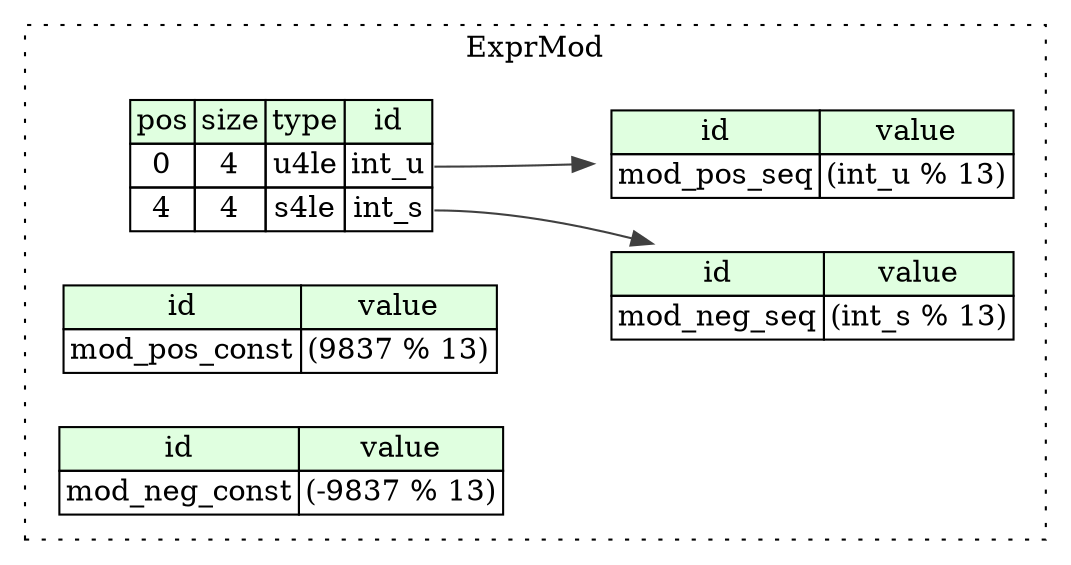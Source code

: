 digraph {
	rankdir=LR;
	node [shape=plaintext];
	subgraph cluster__expr_mod {
		label="ExprMod";
		graph[style=dotted];

		expr_mod__seq [label=<<TABLE BORDER="0" CELLBORDER="1" CELLSPACING="0">
			<TR><TD BGCOLOR="#E0FFE0">pos</TD><TD BGCOLOR="#E0FFE0">size</TD><TD BGCOLOR="#E0FFE0">type</TD><TD BGCOLOR="#E0FFE0">id</TD></TR>
			<TR><TD PORT="int_u_pos">0</TD><TD PORT="int_u_size">4</TD><TD>u4le</TD><TD PORT="int_u_type">int_u</TD></TR>
			<TR><TD PORT="int_s_pos">4</TD><TD PORT="int_s_size">4</TD><TD>s4le</TD><TD PORT="int_s_type">int_s</TD></TR>
		</TABLE>>];
		expr_mod__inst__mod_pos_const [label=<<TABLE BORDER="0" CELLBORDER="1" CELLSPACING="0">
			<TR><TD BGCOLOR="#E0FFE0">id</TD><TD BGCOLOR="#E0FFE0">value</TD></TR>
			<TR><TD>mod_pos_const</TD><TD>(9837 % 13)</TD></TR>
		</TABLE>>];
		expr_mod__inst__mod_neg_const [label=<<TABLE BORDER="0" CELLBORDER="1" CELLSPACING="0">
			<TR><TD BGCOLOR="#E0FFE0">id</TD><TD BGCOLOR="#E0FFE0">value</TD></TR>
			<TR><TD>mod_neg_const</TD><TD>(-9837 % 13)</TD></TR>
		</TABLE>>];
		expr_mod__inst__mod_pos_seq [label=<<TABLE BORDER="0" CELLBORDER="1" CELLSPACING="0">
			<TR><TD BGCOLOR="#E0FFE0">id</TD><TD BGCOLOR="#E0FFE0">value</TD></TR>
			<TR><TD>mod_pos_seq</TD><TD>(int_u % 13)</TD></TR>
		</TABLE>>];
		expr_mod__inst__mod_neg_seq [label=<<TABLE BORDER="0" CELLBORDER="1" CELLSPACING="0">
			<TR><TD BGCOLOR="#E0FFE0">id</TD><TD BGCOLOR="#E0FFE0">value</TD></TR>
			<TR><TD>mod_neg_seq</TD><TD>(int_s % 13)</TD></TR>
		</TABLE>>];
	}
	expr_mod__seq:int_u_type -> expr_mod__inst__mod_pos_seq [color="#404040"];
	expr_mod__seq:int_s_type -> expr_mod__inst__mod_neg_seq [color="#404040"];
}

